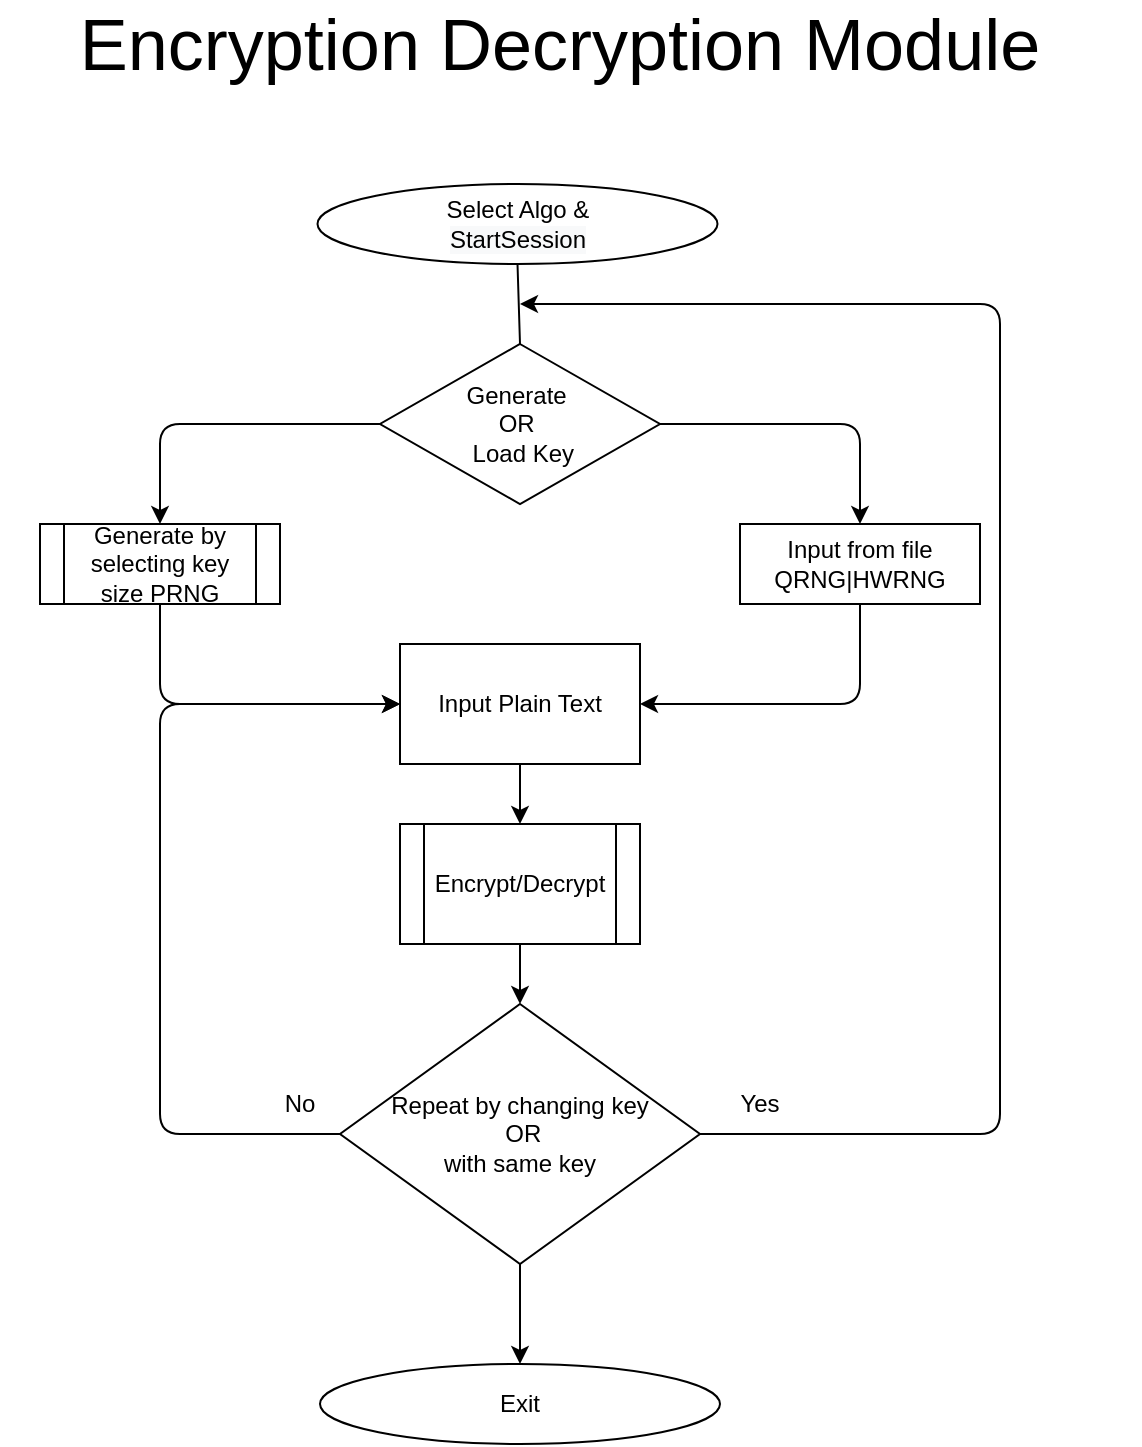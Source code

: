 <mxfile version="13.5.4" type="github">
  <diagram id="C5RBs43oDa-KdzZeNtuy" name="Page-1">
    <mxGraphModel dx="782" dy="469" grid="1" gridSize="10" guides="1" tooltips="1" connect="1" arrows="1" fold="1" page="1" pageScale="1" pageWidth="827" pageHeight="1169" math="0" shadow="0">
      <root>
        <mxCell id="WIyWlLk6GJQsqaUBKTNV-0" />
        <mxCell id="WIyWlLk6GJQsqaUBKTNV-1" parent="WIyWlLk6GJQsqaUBKTNV-0" />
        <mxCell id="bpjd2lYiDK1TUfh-xBWl-6" value="Select Algo &amp;amp;&lt;br&gt;&lt;span style=&quot;color: rgb(0 , 0 , 0) ; font-family: &amp;#34;helvetica&amp;#34; ; font-size: 12px ; font-style: normal ; font-weight: 400 ; letter-spacing: normal ; text-align: center ; text-indent: 0px ; text-transform: none ; word-spacing: 0px ; background-color: rgb(248 , 249 , 250) ; display: inline ; float: none&quot;&gt;StartSession&lt;/span&gt;" style="ellipse;whiteSpace=wrap;html=1;gradientColor=#ffffff;" vertex="1" parent="WIyWlLk6GJQsqaUBKTNV-1">
          <mxGeometry x="278.75" y="130" width="200" height="40" as="geometry" />
        </mxCell>
        <mxCell id="bpjd2lYiDK1TUfh-xBWl-24" style="edgeStyle=none;rounded=0;orthogonalLoop=1;jettySize=auto;html=1;exitX=0.5;exitY=1;exitDx=0;exitDy=0;entryX=0.5;entryY=0;entryDx=0;entryDy=0;" edge="1" parent="WIyWlLk6GJQsqaUBKTNV-1" source="bpjd2lYiDK1TUfh-xBWl-20" target="bpjd2lYiDK1TUfh-xBWl-23">
          <mxGeometry relative="1" as="geometry" />
        </mxCell>
        <mxCell id="bpjd2lYiDK1TUfh-xBWl-20" value="Encrypt/Decrypt" style="shape=process;whiteSpace=wrap;html=1;backgroundOutline=1;gradientColor=#ffffff;" vertex="1" parent="WIyWlLk6GJQsqaUBKTNV-1">
          <mxGeometry x="320" y="450" width="120" height="60" as="geometry" />
        </mxCell>
        <mxCell id="bpjd2lYiDK1TUfh-xBWl-22" style="edgeStyle=none;rounded=0;orthogonalLoop=1;jettySize=auto;html=1;entryX=0.5;entryY=0;entryDx=0;entryDy=0;" edge="1" parent="WIyWlLk6GJQsqaUBKTNV-1" source="bpjd2lYiDK1TUfh-xBWl-21" target="bpjd2lYiDK1TUfh-xBWl-20">
          <mxGeometry relative="1" as="geometry" />
        </mxCell>
        <mxCell id="bpjd2lYiDK1TUfh-xBWl-21" value="Input Plain Text" style="rounded=0;whiteSpace=wrap;html=1;gradientColor=#ffffff;" vertex="1" parent="WIyWlLk6GJQsqaUBKTNV-1">
          <mxGeometry x="320" y="360" width="120" height="60" as="geometry" />
        </mxCell>
        <mxCell id="bpjd2lYiDK1TUfh-xBWl-51" style="edgeStyle=none;rounded=0;orthogonalLoop=1;jettySize=auto;html=1;entryX=0.5;entryY=0;entryDx=0;entryDy=0;" edge="1" parent="WIyWlLk6GJQsqaUBKTNV-1" source="bpjd2lYiDK1TUfh-xBWl-23" target="bpjd2lYiDK1TUfh-xBWl-50">
          <mxGeometry relative="1" as="geometry" />
        </mxCell>
        <mxCell id="bpjd2lYiDK1TUfh-xBWl-23" value="Repeat by changing key&lt;br&gt;&amp;nbsp;OR &lt;br&gt;with same key" style="rhombus;whiteSpace=wrap;html=1;gradientColor=#ffffff;" vertex="1" parent="WIyWlLk6GJQsqaUBKTNV-1">
          <mxGeometry x="290" y="540" width="180" height="130" as="geometry" />
        </mxCell>
        <mxCell id="bpjd2lYiDK1TUfh-xBWl-25" value="Yes" style="text;html=1;strokeColor=none;fillColor=none;align=center;verticalAlign=middle;whiteSpace=wrap;rounded=0;" vertex="1" parent="WIyWlLk6GJQsqaUBKTNV-1">
          <mxGeometry x="480" y="580" width="40" height="20" as="geometry" />
        </mxCell>
        <mxCell id="bpjd2lYiDK1TUfh-xBWl-26" value="No" style="text;html=1;strokeColor=none;fillColor=none;align=center;verticalAlign=middle;whiteSpace=wrap;rounded=0;" vertex="1" parent="WIyWlLk6GJQsqaUBKTNV-1">
          <mxGeometry x="250" y="580" width="40" height="20" as="geometry" />
        </mxCell>
        <mxCell id="bpjd2lYiDK1TUfh-xBWl-36" value="" style="endArrow=none;html=1;entryX=0.5;entryY=1;entryDx=0;entryDy=0;" edge="1" parent="WIyWlLk6GJQsqaUBKTNV-1" target="bpjd2lYiDK1TUfh-xBWl-6">
          <mxGeometry width="50" height="50" relative="1" as="geometry">
            <mxPoint x="380" y="210" as="sourcePoint" />
            <mxPoint x="440" y="310" as="targetPoint" />
          </mxGeometry>
        </mxCell>
        <mxCell id="bpjd2lYiDK1TUfh-xBWl-40" value="Generate&amp;nbsp;&lt;br&gt;OR&amp;nbsp;&lt;br&gt;&amp;nbsp;Load Key" style="rhombus;whiteSpace=wrap;html=1;gradientColor=#ffffff;" vertex="1" parent="WIyWlLk6GJQsqaUBKTNV-1">
          <mxGeometry x="310" y="210" width="140" height="80" as="geometry" />
        </mxCell>
        <mxCell id="bpjd2lYiDK1TUfh-xBWl-41" value="" style="endArrow=classic;html=1;exitX=1;exitY=0.5;exitDx=0;exitDy=0;" edge="1" parent="WIyWlLk6GJQsqaUBKTNV-1" source="bpjd2lYiDK1TUfh-xBWl-40">
          <mxGeometry width="50" height="50" relative="1" as="geometry">
            <mxPoint x="390" y="340" as="sourcePoint" />
            <mxPoint x="550" y="300" as="targetPoint" />
            <Array as="points">
              <mxPoint x="550" y="250" />
            </Array>
          </mxGeometry>
        </mxCell>
        <mxCell id="bpjd2lYiDK1TUfh-xBWl-42" value="" style="endArrow=classic;html=1;exitX=0;exitY=0.5;exitDx=0;exitDy=0;" edge="1" parent="WIyWlLk6GJQsqaUBKTNV-1" source="bpjd2lYiDK1TUfh-xBWl-40">
          <mxGeometry width="50" height="50" relative="1" as="geometry">
            <mxPoint x="460" y="260" as="sourcePoint" />
            <mxPoint x="200" y="300" as="targetPoint" />
            <Array as="points">
              <mxPoint x="200" y="250" />
            </Array>
          </mxGeometry>
        </mxCell>
        <mxCell id="bpjd2lYiDK1TUfh-xBWl-43" value="Generate by selecting key size PRNG" style="shape=process;whiteSpace=wrap;html=1;backgroundOutline=1;gradientColor=#ffffff;" vertex="1" parent="WIyWlLk6GJQsqaUBKTNV-1">
          <mxGeometry x="140" y="300" width="120" height="40" as="geometry" />
        </mxCell>
        <mxCell id="bpjd2lYiDK1TUfh-xBWl-45" value="Input from file QRNG|HWRNG" style="rounded=0;whiteSpace=wrap;html=1;gradientColor=#ffffff;" vertex="1" parent="WIyWlLk6GJQsqaUBKTNV-1">
          <mxGeometry x="490" y="300" width="120" height="40" as="geometry" />
        </mxCell>
        <mxCell id="bpjd2lYiDK1TUfh-xBWl-46" value="" style="endArrow=classic;html=1;exitX=0.5;exitY=1;exitDx=0;exitDy=0;entryX=0;entryY=0.5;entryDx=0;entryDy=0;" edge="1" parent="WIyWlLk6GJQsqaUBKTNV-1" source="bpjd2lYiDK1TUfh-xBWl-43" target="bpjd2lYiDK1TUfh-xBWl-21">
          <mxGeometry width="50" height="50" relative="1" as="geometry">
            <mxPoint x="390" y="340" as="sourcePoint" />
            <mxPoint x="203" y="400" as="targetPoint" />
            <Array as="points">
              <mxPoint x="200" y="390" />
            </Array>
          </mxGeometry>
        </mxCell>
        <mxCell id="bpjd2lYiDK1TUfh-xBWl-47" value="" style="endArrow=classic;html=1;exitX=0.5;exitY=1;exitDx=0;exitDy=0;entryX=1;entryY=0.5;entryDx=0;entryDy=0;" edge="1" parent="WIyWlLk6GJQsqaUBKTNV-1" source="bpjd2lYiDK1TUfh-xBWl-45" target="bpjd2lYiDK1TUfh-xBWl-21">
          <mxGeometry width="50" height="50" relative="1" as="geometry">
            <mxPoint x="213.28" y="352.68" as="sourcePoint" />
            <mxPoint x="330" y="400" as="targetPoint" />
            <Array as="points">
              <mxPoint x="550" y="390" />
            </Array>
          </mxGeometry>
        </mxCell>
        <mxCell id="bpjd2lYiDK1TUfh-xBWl-48" value="" style="endArrow=classic;html=1;exitX=1;exitY=0.5;exitDx=0;exitDy=0;" edge="1" parent="WIyWlLk6GJQsqaUBKTNV-1" source="bpjd2lYiDK1TUfh-xBWl-23">
          <mxGeometry width="50" height="50" relative="1" as="geometry">
            <mxPoint x="640" y="570" as="sourcePoint" />
            <mxPoint x="380" y="190" as="targetPoint" />
            <Array as="points">
              <mxPoint x="620" y="605" />
              <mxPoint x="620" y="190" />
            </Array>
          </mxGeometry>
        </mxCell>
        <mxCell id="bpjd2lYiDK1TUfh-xBWl-49" value="" style="endArrow=classic;html=1;exitX=0;exitY=0.5;exitDx=0;exitDy=0;entryX=0;entryY=0.5;entryDx=0;entryDy=0;" edge="1" parent="WIyWlLk6GJQsqaUBKTNV-1" source="bpjd2lYiDK1TUfh-xBWl-23" target="bpjd2lYiDK1TUfh-xBWl-21">
          <mxGeometry width="50" height="50" relative="1" as="geometry">
            <mxPoint x="130" y="600" as="sourcePoint" />
            <mxPoint x="440" y="380" as="targetPoint" />
            <Array as="points">
              <mxPoint x="200" y="605" />
              <mxPoint x="200" y="570" />
              <mxPoint x="200" y="390" />
            </Array>
          </mxGeometry>
        </mxCell>
        <mxCell id="bpjd2lYiDK1TUfh-xBWl-50" value="Exit" style="ellipse;whiteSpace=wrap;html=1;gradientColor=#ffffff;" vertex="1" parent="WIyWlLk6GJQsqaUBKTNV-1">
          <mxGeometry x="280" y="720" width="200" height="40" as="geometry" />
        </mxCell>
        <mxCell id="bpjd2lYiDK1TUfh-xBWl-52" value="&lt;font style=&quot;font-size: 36px&quot;&gt;Encryption Decryption Module&amp;nbsp;&lt;/font&gt;" style="text;html=1;strokeColor=none;fillColor=none;align=center;verticalAlign=middle;whiteSpace=wrap;rounded=0;" vertex="1" parent="WIyWlLk6GJQsqaUBKTNV-1">
          <mxGeometry x="120" y="50" width="570" height="20" as="geometry" />
        </mxCell>
      </root>
    </mxGraphModel>
  </diagram>
</mxfile>
